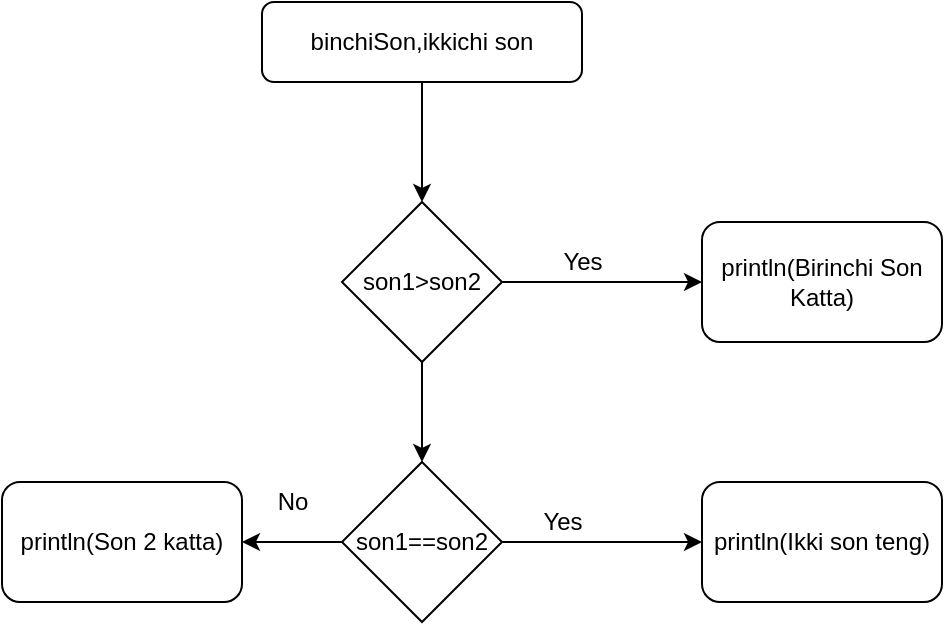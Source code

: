<mxfile version="14.9.8" type="github">
  <diagram id="C5RBs43oDa-KdzZeNtuy" name="Page-1">
    <mxGraphModel dx="1038" dy="579" grid="1" gridSize="10" guides="1" tooltips="1" connect="1" arrows="1" fold="1" page="1" pageScale="1" pageWidth="827" pageHeight="1169" math="0" shadow="0">
      <root>
        <mxCell id="WIyWlLk6GJQsqaUBKTNV-0" />
        <mxCell id="WIyWlLk6GJQsqaUBKTNV-1" parent="WIyWlLk6GJQsqaUBKTNV-0" />
        <mxCell id="x8LgTR4win5kRlh7gOdy-1" value="" style="edgeStyle=orthogonalEdgeStyle;rounded=0;orthogonalLoop=1;jettySize=auto;html=1;" edge="1" parent="WIyWlLk6GJQsqaUBKTNV-1" source="WIyWlLk6GJQsqaUBKTNV-3" target="x8LgTR4win5kRlh7gOdy-0">
          <mxGeometry relative="1" as="geometry" />
        </mxCell>
        <mxCell id="WIyWlLk6GJQsqaUBKTNV-3" value="binchiSon,ikkichi son" style="rounded=1;whiteSpace=wrap;html=1;fontSize=12;glass=0;strokeWidth=1;shadow=0;" parent="WIyWlLk6GJQsqaUBKTNV-1" vertex="1">
          <mxGeometry x="160" y="80" width="160" height="40" as="geometry" />
        </mxCell>
        <mxCell id="x8LgTR4win5kRlh7gOdy-4" value="" style="edgeStyle=orthogonalEdgeStyle;rounded=0;orthogonalLoop=1;jettySize=auto;html=1;" edge="1" parent="WIyWlLk6GJQsqaUBKTNV-1" source="x8LgTR4win5kRlh7gOdy-0" target="x8LgTR4win5kRlh7gOdy-2">
          <mxGeometry relative="1" as="geometry" />
        </mxCell>
        <mxCell id="x8LgTR4win5kRlh7gOdy-7" value="" style="edgeStyle=orthogonalEdgeStyle;rounded=0;orthogonalLoop=1;jettySize=auto;html=1;" edge="1" parent="WIyWlLk6GJQsqaUBKTNV-1" source="x8LgTR4win5kRlh7gOdy-0" target="x8LgTR4win5kRlh7gOdy-6">
          <mxGeometry relative="1" as="geometry" />
        </mxCell>
        <mxCell id="x8LgTR4win5kRlh7gOdy-0" value="son1&amp;gt;son2" style="rhombus;whiteSpace=wrap;html=1;" vertex="1" parent="WIyWlLk6GJQsqaUBKTNV-1">
          <mxGeometry x="200" y="180" width="80" height="80" as="geometry" />
        </mxCell>
        <mxCell id="x8LgTR4win5kRlh7gOdy-2" value="println(Birinchi Son Katta)" style="rounded=1;whiteSpace=wrap;html=1;" vertex="1" parent="WIyWlLk6GJQsqaUBKTNV-1">
          <mxGeometry x="380" y="190" width="120" height="60" as="geometry" />
        </mxCell>
        <mxCell id="x8LgTR4win5kRlh7gOdy-5" value="Yes" style="text;html=1;align=center;verticalAlign=middle;resizable=0;points=[];autosize=1;strokeColor=none;" vertex="1" parent="WIyWlLk6GJQsqaUBKTNV-1">
          <mxGeometry x="305" y="200" width="30" height="20" as="geometry" />
        </mxCell>
        <mxCell id="x8LgTR4win5kRlh7gOdy-9" value="" style="edgeStyle=orthogonalEdgeStyle;rounded=0;orthogonalLoop=1;jettySize=auto;html=1;" edge="1" parent="WIyWlLk6GJQsqaUBKTNV-1" source="x8LgTR4win5kRlh7gOdy-6" target="x8LgTR4win5kRlh7gOdy-8">
          <mxGeometry relative="1" as="geometry" />
        </mxCell>
        <mxCell id="x8LgTR4win5kRlh7gOdy-11" value="" style="edgeStyle=orthogonalEdgeStyle;rounded=0;orthogonalLoop=1;jettySize=auto;html=1;" edge="1" parent="WIyWlLk6GJQsqaUBKTNV-1" source="x8LgTR4win5kRlh7gOdy-6" target="x8LgTR4win5kRlh7gOdy-10">
          <mxGeometry relative="1" as="geometry" />
        </mxCell>
        <mxCell id="x8LgTR4win5kRlh7gOdy-6" value="son1==son2" style="rhombus;whiteSpace=wrap;html=1;" vertex="1" parent="WIyWlLk6GJQsqaUBKTNV-1">
          <mxGeometry x="200" y="310" width="80" height="80" as="geometry" />
        </mxCell>
        <mxCell id="x8LgTR4win5kRlh7gOdy-8" value="println(Ikki son teng)" style="rounded=1;whiteSpace=wrap;html=1;" vertex="1" parent="WIyWlLk6GJQsqaUBKTNV-1">
          <mxGeometry x="380" y="320" width="120" height="60" as="geometry" />
        </mxCell>
        <mxCell id="x8LgTR4win5kRlh7gOdy-10" value="println(Son 2 katta)" style="rounded=1;whiteSpace=wrap;html=1;" vertex="1" parent="WIyWlLk6GJQsqaUBKTNV-1">
          <mxGeometry x="30" y="320" width="120" height="60" as="geometry" />
        </mxCell>
        <mxCell id="x8LgTR4win5kRlh7gOdy-12" value="Yes" style="text;html=1;align=center;verticalAlign=middle;resizable=0;points=[];autosize=1;strokeColor=none;" vertex="1" parent="WIyWlLk6GJQsqaUBKTNV-1">
          <mxGeometry x="295" y="330" width="30" height="20" as="geometry" />
        </mxCell>
        <mxCell id="x8LgTR4win5kRlh7gOdy-13" value="No" style="text;html=1;align=center;verticalAlign=middle;resizable=0;points=[];autosize=1;strokeColor=none;" vertex="1" parent="WIyWlLk6GJQsqaUBKTNV-1">
          <mxGeometry x="160" y="320" width="30" height="20" as="geometry" />
        </mxCell>
      </root>
    </mxGraphModel>
  </diagram>
</mxfile>
